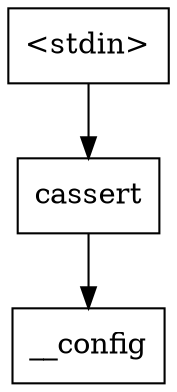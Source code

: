 digraph "dependencies" {
  header_0 [ shape="box", label="\<stdin\>" ];
  header_1 [ shape="box", label="cassert" ];
  header_2 [ shape="box", label="__config" ];
  header_0 -> header_1;
  header_1 -> header_2;
}